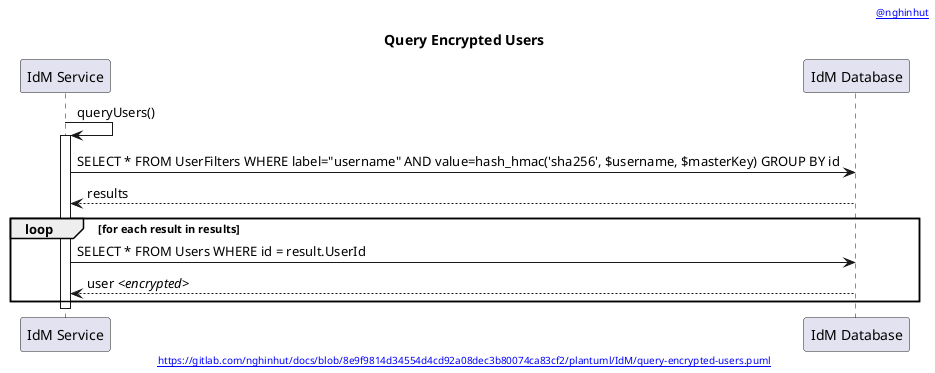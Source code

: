 @startuml
'-----START auto generated metadata please keep comment here to allow auto update-----
'-----DON'T EDIT THIS SECTION, INSTEAD RE-RUN prebuild.sh TO UPDATE-----
header [[https://www.nghinhut.dev?from=http%5C%3A%5C%2F%5C%2Fwww%5C.plantuml%5C.com%5C%2Fplantuml%5C%2Fproxy%3Ffmt%3Dsvg%5C%26src%3Dhttps%5C%3A%5C%2F%5C%2Fgitlab%5C.com%5C%2Fnghinhut%5C%2Fdocs%5C%2Fraw%5C%2F8e9f9814d34554d4cd92a08dec3b80074ca83cf2%5C%2Fplantuml%5C%2FIdM%5C%2Fquery-encrypted-users%5C.puml%0A @nghinhut]]
footer [[http://www.plantuml.com/plantuml/proxy?fmt=svg&src=https://gitlab.com/nghinhut/docs/raw/8e9f9814d34554d4cd92a08dec3b80074ca83cf2/plantuml/IdM/query-encrypted-users.puml https://gitlab.com/nghinhut/docs/blob/8e9f9814d34554d4cd92a08dec3b80074ca83cf2/plantuml/IdM/query-encrypted-users.puml]]
'-----END auto generated metadata please keep comment here to allow auto update-----
title Query Encrypted Users

participant "IdM Service" as idm
participant "IdM Database" as db

idm -> idm : queryUsers()
activate idm
    idm -> db : SELECT * FROM UserFilters WHERE label="username" AND value=hash_hmac('sha256', $username, $masterKey) GROUP BY id
    idm <-- db : results

    loop for each result in results
        idm -> db : SELECT * FROM Users WHERE id = result.UserId
        idm <-- db : user <//encrypted//>
    end
deactivate idm
@enduml